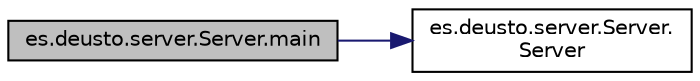 digraph "es.deusto.server.Server.main"
{
 // LATEX_PDF_SIZE
  edge [fontname="Helvetica",fontsize="10",labelfontname="Helvetica",labelfontsize="10"];
  node [fontname="Helvetica",fontsize="10",shape=record];
  rankdir="LR";
  Node38 [label="es.deusto.server.Server.main",height=0.2,width=0.4,color="black", fillcolor="grey75", style="filled", fontcolor="black",tooltip=" "];
  Node38 -> Node39 [color="midnightblue",fontsize="10",style="solid",fontname="Helvetica"];
  Node39 [label="es.deusto.server.Server.\lServer",height=0.2,width=0.4,color="black", fillcolor="white", style="filled",URL="$classes_1_1deusto_1_1server_1_1_server.html#a84f78162a65dd737f224eb2f94c43023",tooltip=" "];
}
